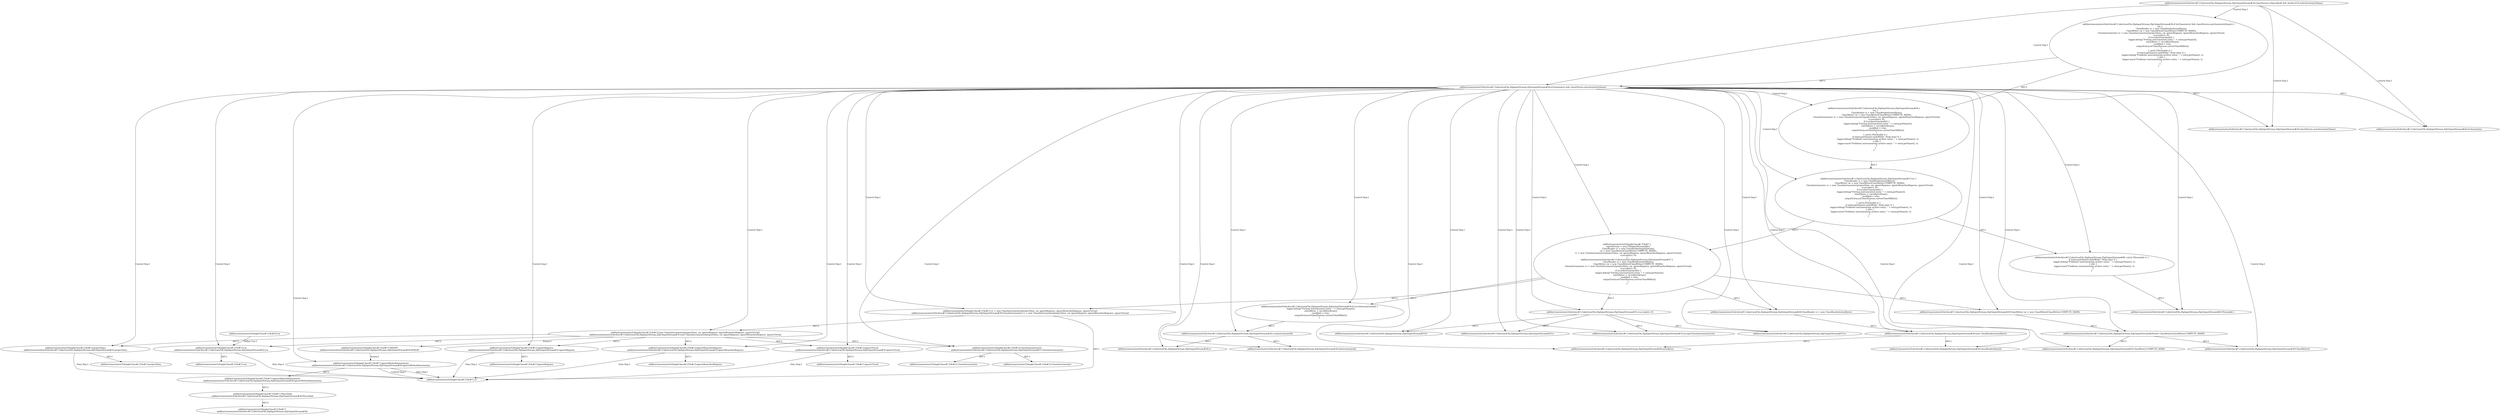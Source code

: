digraph "Pattern" {
0 [label="addInstrumentationToSingleClass#?,File#17:INSERT
addInstrumentationToArchive#?,CoberturaFile,ZipInputStream,ZipOutputStream#36:INSERT" shape=ellipse]
1 [label="addInstrumentationToSingleClass#?,File#12:new ClassInstrumenter(projectData, cw, ignoreRegexes, ignoreBranchesRegexes, ignoreTrivial)
addInstrumentationToArchive#?,CoberturaFile,ZipInputStream,ZipOutputStream#31:new ClassInstrumenter(projectData, cw, ignoreRegexes, ignoreBranchesRegexes, ignoreTrivial)" shape=ellipse]
2 [label="addInstrumentationToSingleClass#?,File#11:cv = new ClassInstrumenter(projectData, cw, ignoreRegexes, ignoreBranchesRegexes, ignoreTrivial)
addInstrumentationToArchive#?,CoberturaFile,ZipInputStream,ZipOutputStream#30:ClassInstrumenter cv = new ClassInstrumenter(projectData, cw, ignoreRegexes, ignoreBranchesRegexes, ignoreTrivial)" shape=ellipse]
3 [label="addInstrumentationToSingleClass#?,File#7:\{
    inputStream = new FileInputStream(file);
    ClassReader cr = new ClassReader(inputStream);
    cw = new ClassWriter(ClassWriter.COMPUTE_MAXS);
    cv = new ClassInstrumenter(projectData, cw, ignoreRegexes, ignoreBranchesRegexes, ignoreTrivial);
    cr.accept(cv, 0);
\}
addInstrumentationToArchive#?,CoberturaFile,ZipInputStream,ZipOutputStream#27:\{
    ClassReader cr = new ClassReader(entryBytes);
    ClassWriter cw = new ClassWriter(ClassWriter.COMPUTE_MAXS);
    ClassInstrumenter cv = new ClassInstrumenter(projectData, cw, ignoreRegexes, ignoreBranchesRegexes, ignoreTrivial);
    cr.accept(cv, 0);
    if (cv.isInstrumented()) \{
        logger.debug(\"Putting instrumented entry: \" + entry.getName());
        entryBytes = cw.toByteArray();
        modified = true;
        outputEntry.setTime(System.currentTimeMillis());
    \}
\}" shape=ellipse]
4 [label="addInstrumentationToSingleClass#?,File#11:cv" shape=ellipse]
5 [label="addInstrumentationToSingleClass#?,File#17:ignoreMethodAnnotations
addInstrumentationToArchive#?,CoberturaFile,ZipInputStream,ZipOutputStream#36:ignoreMethodAnnotations" shape=ellipse]
6 [label="addInstrumentationToSingleClass#?,File#17:ignoreMethodAnnotations
addInstrumentationToArchive#?,CoberturaFile,ZipInputStream,ZipOutputStream#36:ignoreMethodAnnotations" shape=ellipse]
7 [label="addInstrumentationToSingleClass#?,File#17:PlaceHold
addInstrumentationToArchive#?,CoberturaFile,ZipInputStream,ZipOutputStream#36:PlaceHold" shape=ellipse]
8 [label="addInstrumentationToSingleClass#?,File#17:
addInstrumentationToArchive#?,CoberturaFile,ZipInputStream,ZipOutputStream#36:" shape=ellipse]
9 [label="addInstrumentationToSingleClass#?,File#12:ClassInstrumenter()
addInstrumentationToArchive#?,CoberturaFile,ZipInputStream,ZipOutputStream#31:ClassInstrumenter()" shape=ellipse]
10 [label="addInstrumentationToSingleClass#?,File#12:ClassInstrumenter" shape=ellipse]
11 [label="addInstrumentationToSingleClass#?,File#12:ClassInstrumenter" shape=ellipse]
12 [label="addInstrumentationToSingleClass#?,File#13:projectData
addInstrumentationToArchive#?,CoberturaFile,ZipInputStream,ZipOutputStream#32:projectData" shape=ellipse]
13 [label="addInstrumentationToSingleClass#?,File#13:projectData" shape=ellipse]
14 [label="addInstrumentationToSingleClass#?,File#13:cw
addInstrumentationToArchive#?,CoberturaFile,ZipInputStream,ZipOutputStream#32:cw" shape=ellipse]
15 [label="addInstrumentationToSingleClass#?,File#10:cw" shape=ellipse]
16 [label="addInstrumentationToSingleClass#?,File#13:cw" shape=ellipse]
17 [label="addInstrumentationToSingleClass#?,File#13:ignoreRegexes
addInstrumentationToArchive#?,CoberturaFile,ZipInputStream,ZipOutputStream#32:ignoreRegexes" shape=ellipse]
18 [label="addInstrumentationToSingleClass#?,File#13:ignoreRegexes" shape=ellipse]
19 [label="addInstrumentationToSingleClass#?,File#13:ignoreBranchesRegexes
addInstrumentationToArchive#?,CoberturaFile,ZipInputStream,ZipOutputStream#32:ignoreBranchesRegexes" shape=ellipse]
20 [label="addInstrumentationToSingleClass#?,File#13:ignoreBranchesRegexes" shape=ellipse]
21 [label="addInstrumentationToSingleClass#?,File#13:ignoreTrivial
addInstrumentationToArchive#?,CoberturaFile,ZipInputStream,ZipOutputStream#32:ignoreTrivial" shape=ellipse]
22 [label="addInstrumentationToSingleClass#?,File#13:ignoreTrivial" shape=ellipse]
23 [label="addInstrumentationToArchive#?,CoberturaFile,ZipInputStream,ZipOutputStream#26:classPattern.matches(entryName)" shape=ellipse]
24 [label="addInstrumentationToArchive#?,CoberturaFile,ZipInputStream,ZipOutputStream#26:isClass(entry) && classPattern.matches(entryName)" shape=ellipse]
25 [label="addInstrumentationToArchive#?,CoberturaFile,ZipInputStream,ZipOutputStream#18:classPattern.isSpecified() && ArchiveUtil.isArchive(entryName)" shape=ellipse]
26 [label="addInstrumentationToArchive#?,CoberturaFile,ZipInputStream,ZipOutputStream#26:if (isClass(entry) && classPattern.matches(entryName)) \{
    try \{
        ClassReader cr = new ClassReader(entryBytes);
        ClassWriter cw = new ClassWriter(ClassWriter.COMPUTE_MAXS);
        ClassInstrumenter cv = new ClassInstrumenter(projectData, cw, ignoreRegexes, ignoreBranchesRegexes, ignoreTrivial);
        cr.accept(cv, 0);
        if (cv.isInstrumented()) \{
            logger.debug(\"Putting instrumented entry: \" + entry.getName());
            entryBytes = cw.toByteArray();
            modified = true;
            outputEntry.setTime(System.currentTimeMillis());
        \}
    \} catch (Throwable t) \{
        if (entry.getName().endsWith(\"_Stub.class\")) \{
            logger.debug(\"Problems instrumenting archive entry: \" + entry.getName(), t);
        \} else \{
            logger.warn(\"Problems instrumenting archive entry: \" + entry.getName(), t);
        \}
    \}
\}" shape=ellipse]
27 [label="addInstrumentationToArchive#?,CoberturaFile,ZipInputStream,ZipOutputStream#26:isClass(entry)" shape=ellipse]
28 [label="addInstrumentationToArchive#?,CoberturaFile,ZipInputStream,ZipOutputStream#26:\{
    try \{
        ClassReader cr = new ClassReader(entryBytes);
        ClassWriter cw = new ClassWriter(ClassWriter.COMPUTE_MAXS);
        ClassInstrumenter cv = new ClassInstrumenter(projectData, cw, ignoreRegexes, ignoreBranchesRegexes, ignoreTrivial);
        cr.accept(cv, 0);
        if (cv.isInstrumented()) \{
            logger.debug(\"Putting instrumented entry: \" + entry.getName());
            entryBytes = cw.toByteArray();
            modified = true;
            outputEntry.setTime(System.currentTimeMillis());
        \}
    \} catch (Throwable t) \{
        if (entry.getName().endsWith(\"_Stub.class\")) \{
            logger.debug(\"Problems instrumenting archive entry: \" + entry.getName(), t);
        \} else \{
            logger.warn(\"Problems instrumenting archive entry: \" + entry.getName(), t);
        \}
    \}
\}" shape=ellipse]
29 [label="addInstrumentationToArchive#?,CoberturaFile,ZipInputStream,ZipOutputStream#34:if (cv.isInstrumented()) \{
    logger.debug(\"Putting instrumented entry: \" + entry.getName());
    entryBytes = cw.toByteArray();
    modified = true;
    outputEntry.setTime(System.currentTimeMillis());
\}" shape=ellipse]
30 [label="addInstrumentationToArchive#?,CoberturaFile,ZipInputStream,ZipOutputStream#27:try \{
    ClassReader cr = new ClassReader(entryBytes);
    ClassWriter cw = new ClassWriter(ClassWriter.COMPUTE_MAXS);
    ClassInstrumenter cv = new ClassInstrumenter(projectData, cw, ignoreRegexes, ignoreBranchesRegexes, ignoreTrivial);
    cr.accept(cv, 0);
    if (cv.isInstrumented()) \{
        logger.debug(\"Putting instrumented entry: \" + entry.getName());
        entryBytes = cw.toByteArray();
        modified = true;
        outputEntry.setTime(System.currentTimeMillis());
    \}
\} catch (Throwable t) \{
    if (entry.getName().endsWith(\"_Stub.class\")) \{
        logger.debug(\"Problems instrumenting archive entry: \" + entry.getName(), t);
    \} else \{
        logger.warn(\"Problems instrumenting archive entry: \" + entry.getName(), t);
    \}
\}" shape=ellipse]
31 [label="addInstrumentationToArchive#?,CoberturaFile,ZipInputStream,ZipOutputStream#33:0" shape=ellipse]
32 [label="addInstrumentationToArchive#?,CoberturaFile,ZipInputStream,ZipOutputStream#28:new ClassReader(entryBytes)" shape=ellipse]
33 [label="addInstrumentationToArchive#?,CoberturaFile,ZipInputStream,ZipOutputStream#28:entryBytes" shape=ellipse]
34 [label="addInstrumentationToArchive#?,CoberturaFile,ZipInputStream,ZipOutputStream#33:cv" shape=ellipse]
35 [label="addInstrumentationToArchive#?,CoberturaFile,ZipInputStream,ZipOutputStream#34:cv.isInstrumented()" shape=ellipse]
36 [label="addInstrumentationToArchive#?,CoberturaFile,ZipInputStream,ZipOutputStream#29:new ClassWriter(ClassWriter.COMPUTE_MAXS)" shape=ellipse]
37 [label="addInstrumentationToArchive#?,CoberturaFile,ZipInputStream,ZipOutputStream#33:cr.accept(cv, 0)" shape=ellipse]
38 [label="addInstrumentationToArchive#?,CoberturaFile,ZipInputStream,ZipOutputStream#33:cr" shape=ellipse]
39 [label="addInstrumentationToArchive#?,CoberturaFile,ZipInputStream,ZipOutputStream#29:ClassWriter.COMPUTE_MAXS" shape=ellipse]
40 [label="addInstrumentationToArchive#?,CoberturaFile,ZipInputStream,ZipOutputStream#40: catch (Throwable t) \{
    if (entry.getName().endsWith(\"_Stub.class\")) \{
        logger.debug(\"Problems instrumenting archive entry: \" + entry.getName(), t);
    \} else \{
        logger.warn(\"Problems instrumenting archive entry: \" + entry.getName(), t);
    \}
\}" shape=ellipse]
41 [label="addInstrumentationToArchive#?,CoberturaFile,ZipInputStream,ZipOutputStream#34:cv" shape=ellipse]
42 [label="addInstrumentationToArchive#?,CoberturaFile,ZipInputStream,ZipOutputStream#34:isInstrumented()" shape=ellipse]
43 [label="addInstrumentationToArchive#?,CoberturaFile,ZipInputStream,ZipOutputStream#28:ClassReader(byte[])" shape=ellipse]
44 [label="addInstrumentationToArchive#?,CoberturaFile,ZipInputStream,ZipOutputStream#29:ClassWriter()" shape=ellipse]
45 [label="addInstrumentationToArchive#?,CoberturaFile,ZipInputStream,ZipOutputStream#33:accept(ClassInstrumenter,int)" shape=ellipse]
46 [label="addInstrumentationToArchive#?,CoberturaFile,ZipInputStream,ZipOutputStream#28:ClassReader cr = new ClassReader(entryBytes)" shape=ellipse]
47 [label="addInstrumentationToArchive#?,CoberturaFile,ZipInputStream,ZipOutputStream#29:ClassWriter cw = new ClassWriter(ClassWriter.COMPUTE_MAXS)" shape=ellipse]
48 [label="addInstrumentationToArchive#?,CoberturaFile,ZipInputStream,ZipOutputStream#40:Throwable t" shape=ellipse]
0 -> 5 [label="Action:2"];
1 -> 0 [label="Action:2"];
1 -> 9 [label="AST:2"];
1 -> 12 [label="AST:2"];
1 -> 14 [label="AST:2"];
1 -> 17 [label="AST:2"];
1 -> 19 [label="AST:2"];
1 -> 21 [label="AST:2"];
2 -> 1 [label="AST:2"];
2 -> 4 [label="AST:1"];
3 -> 2 [label="AST:2"];
3 -> 29 [label="AST:1"];
3 -> 37 [label="AST:1"];
3 -> 46 [label="AST:1"];
3 -> 47 [label="AST:1"];
5 -> 4 [label="Data Dep:1"];
5 -> 4 [label="Control Dep:1"];
5 -> 6 [label="AST:2"];
6 -> 7 [label="AST:2"];
7 -> 8 [label="AST:2"];
9 -> 10 [label="AST:1"];
9 -> 11 [label="AST:1"];
12 -> 4 [label="Data Dep:1"];
12 -> 13 [label="AST:1"];
14 -> 4 [label="Data Dep:1"];
14 -> 16 [label="AST:1"];
15 -> 14 [label="Define Use:1"];
17 -> 4 [label="Data Dep:1"];
17 -> 18 [label="AST:1"];
19 -> 4 [label="Data Dep:1"];
19 -> 20 [label="AST:1"];
21 -> 4 [label="Data Dep:1"];
21 -> 22 [label="AST:1"];
24 -> 23 [label="AST:1"];
24 -> 27 [label="AST:1"];
24 -> 28 [label="Control Dep:1"];
24 -> 30 [label="Control Dep:1"];
24 -> 3 [label="Control Dep:1"];
24 -> 46 [label="Control Dep:1"];
24 -> 32 [label="Control Dep:1"];
24 -> 43 [label="Control Dep:1"];
24 -> 33 [label="Control Dep:1"];
24 -> 47 [label="Control Dep:1"];
24 -> 36 [label="Control Dep:1"];
24 -> 44 [label="Control Dep:1"];
24 -> 39 [label="Control Dep:1"];
24 -> 2 [label="Control Dep:1"];
24 -> 1 [label="Control Dep:1"];
24 -> 9 [label="Control Dep:1"];
24 -> 12 [label="Control Dep:1"];
24 -> 14 [label="Control Dep:1"];
24 -> 17 [label="Control Dep:1"];
24 -> 19 [label="Control Dep:1"];
24 -> 21 [label="Control Dep:1"];
24 -> 37 [label="Control Dep:1"];
24 -> 45 [label="Control Dep:1"];
24 -> 38 [label="Control Dep:1"];
24 -> 34 [label="Control Dep:1"];
24 -> 31 [label="Control Dep:1"];
24 -> 29 [label="Control Dep:1"];
24 -> 35 [label="Control Dep:1"];
24 -> 42 [label="Control Dep:1"];
24 -> 41 [label="Control Dep:1"];
24 -> 40 [label="Control Dep:1"];
24 -> 48 [label="Control Dep:1"];
24 -> 5 [label="Control Dep:1"];
25 -> 23 [label="Control Dep:1"];
25 -> 24 [label="Control Dep:1"];
25 -> 26 [label="Control Dep:1"];
25 -> 27 [label="Control Dep:1"];
26 -> 24 [label="AST:1"];
26 -> 28 [label="AST:1"];
28 -> 30 [label="AST:1"];
29 -> 35 [label="AST:1"];
30 -> 3 [label="AST:1"];
30 -> 40 [label="AST:1"];
32 -> 43 [label="AST:1"];
32 -> 33 [label="AST:1"];
35 -> 41 [label="AST:1"];
35 -> 42 [label="AST:1"];
36 -> 44 [label="AST:1"];
36 -> 39 [label="AST:1"];
37 -> 31 [label="AST:1"];
37 -> 34 [label="AST:1"];
37 -> 38 [label="AST:1"];
37 -> 45 [label="AST:1"];
40 -> 48 [label="AST:1"];
46 -> 32 [label="AST:1"];
47 -> 36 [label="AST:1"];
}